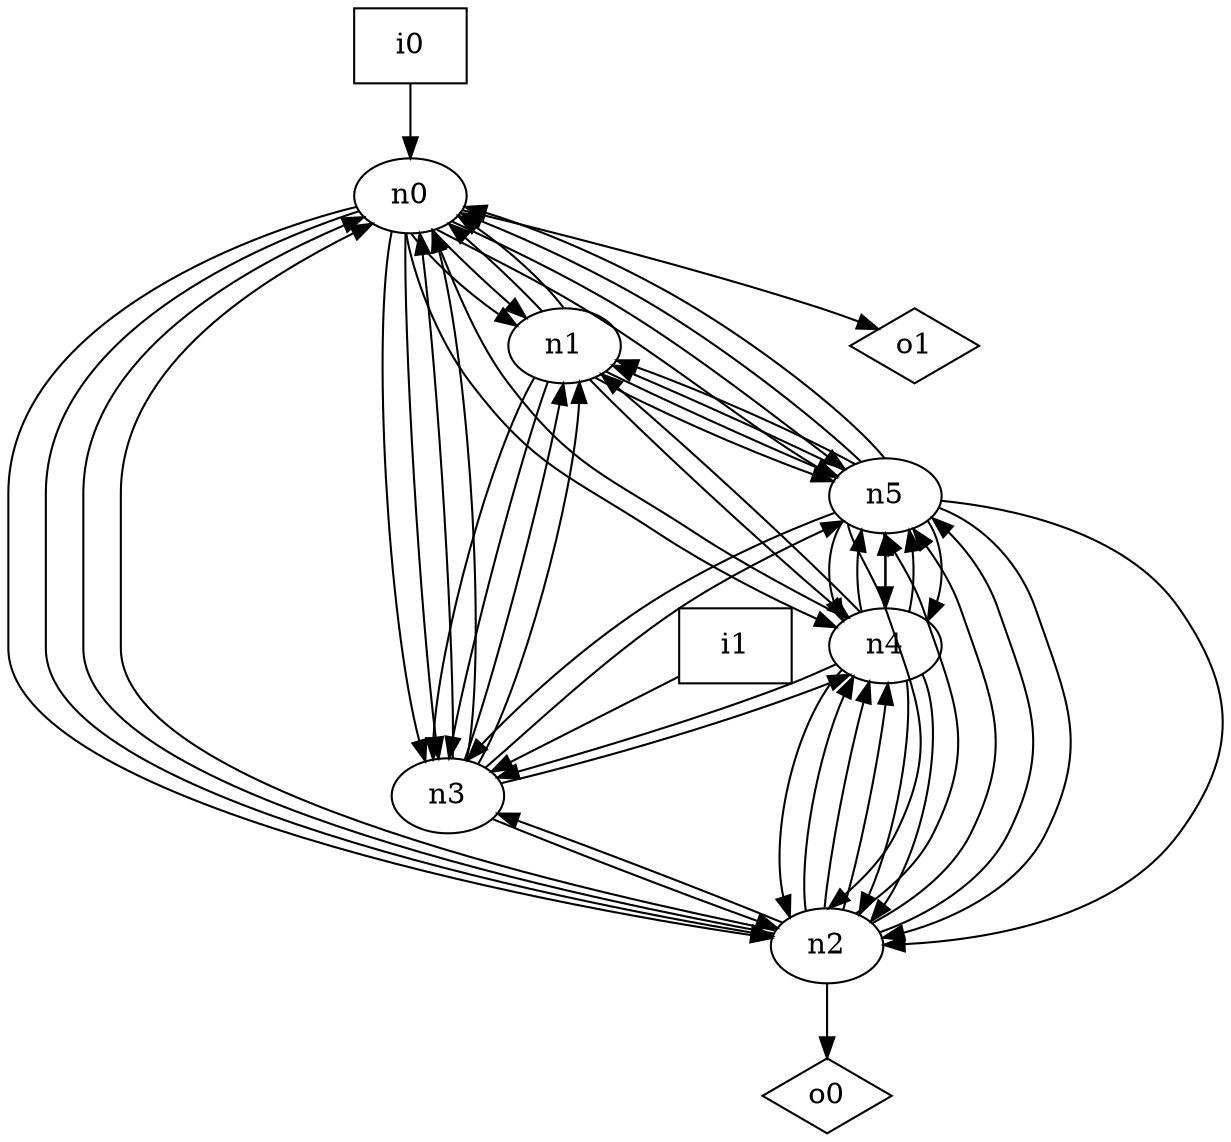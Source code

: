 digraph G {
n0 [label="n0"];
n1 [label="n1"];
n2 [label="n2"];
n3 [label="n3"];
n4 [label="n4"];
n5 [label="n5"];
n6 [label="i0",shape="box"];
n7 [label="i1",shape="box"];
n8 [label="o0",shape="diamond"];
n9 [label="o1",shape="diamond"];
n0 -> n1
n0 -> n1
n0 -> n2
n0 -> n2
n0 -> n3
n0 -> n3
n0 -> n4
n0 -> n5
n0 -> n5
n0 -> n9
n1 -> n0
n1 -> n0
n1 -> n3
n1 -> n3
n1 -> n4
n1 -> n5
n1 -> n5
n2 -> n0
n2 -> n0
n2 -> n3
n2 -> n4
n2 -> n4
n2 -> n4
n2 -> n5
n2 -> n5
n2 -> n5
n2 -> n8
n3 -> n0
n3 -> n0
n3 -> n1
n3 -> n1
n3 -> n2
n3 -> n4
n3 -> n5
n4 -> n0
n4 -> n1
n4 -> n2
n4 -> n2
n4 -> n2
n4 -> n3
n4 -> n5
n4 -> n5
n4 -> n5
n5 -> n0
n5 -> n0
n5 -> n1
n5 -> n1
n5 -> n2
n5 -> n2
n5 -> n2
n5 -> n3
n5 -> n4
n5 -> n4
n5 -> n4
n6 -> n0
n7 -> n3
}
